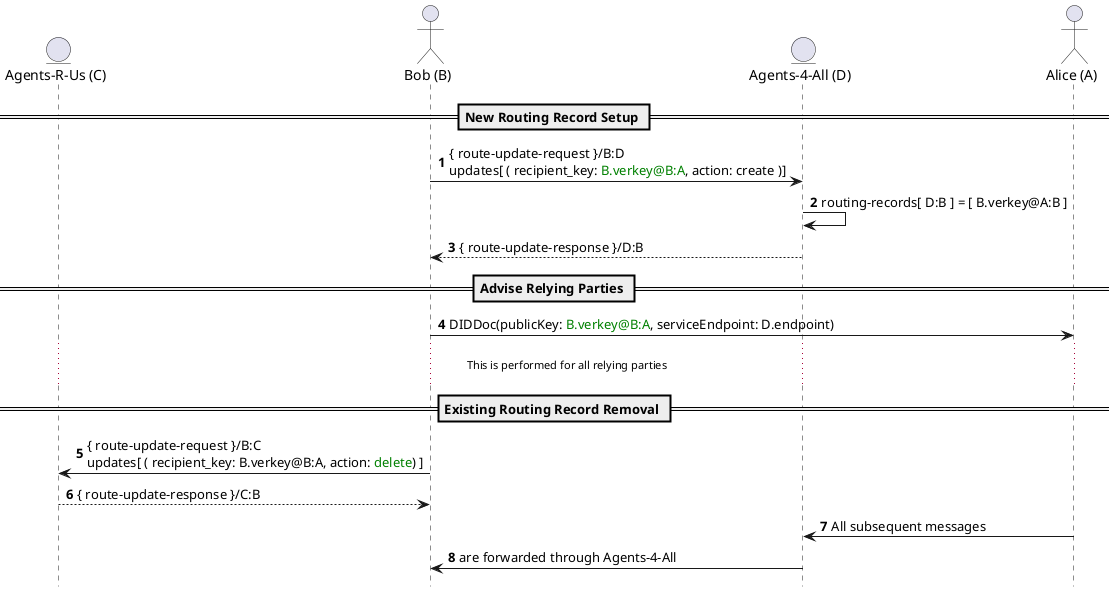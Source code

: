 @startuml "change agent mediator sequence"
autonumber
hide footbox

entity "Agents-R-Us (C)" as Charles
actor "Bob (B)" as Bob
entity "Agents-4-All (D)" as Delta
actor "Alice (A)" as Alice

== New Routing Record Setup ==

Bob -> Delta : { route-update-request }/B:D\nupdates[ ( recipient_key: <color green>B.verkey@B:A</color>, action: create )]
Delta -> Delta : routing-records[ D:B ] = [ B.verkey@A:B ]
Bob <-- Delta : { route-update-response }/D:B

== Advise Relying Parties ==

Bob -> Alice : DIDDoc(publicKey: <color green>B.verkey@B:A</color>, serviceEndpoint: D.endpoint)

... This is performed for all relying parties ...

== Existing Routing Record Removal ==

Bob -> Charles : { route-update-request }/B:C\nupdates[ ( recipient_key: B.verkey@B:A, action: <color green>delete</color>) ]
Bob <-- Charles : { route-update-response }/C:B

Alice -> Delta : All subsequent messages
Delta -> Bob : are forwarded through Agents-4-All

@enduml
